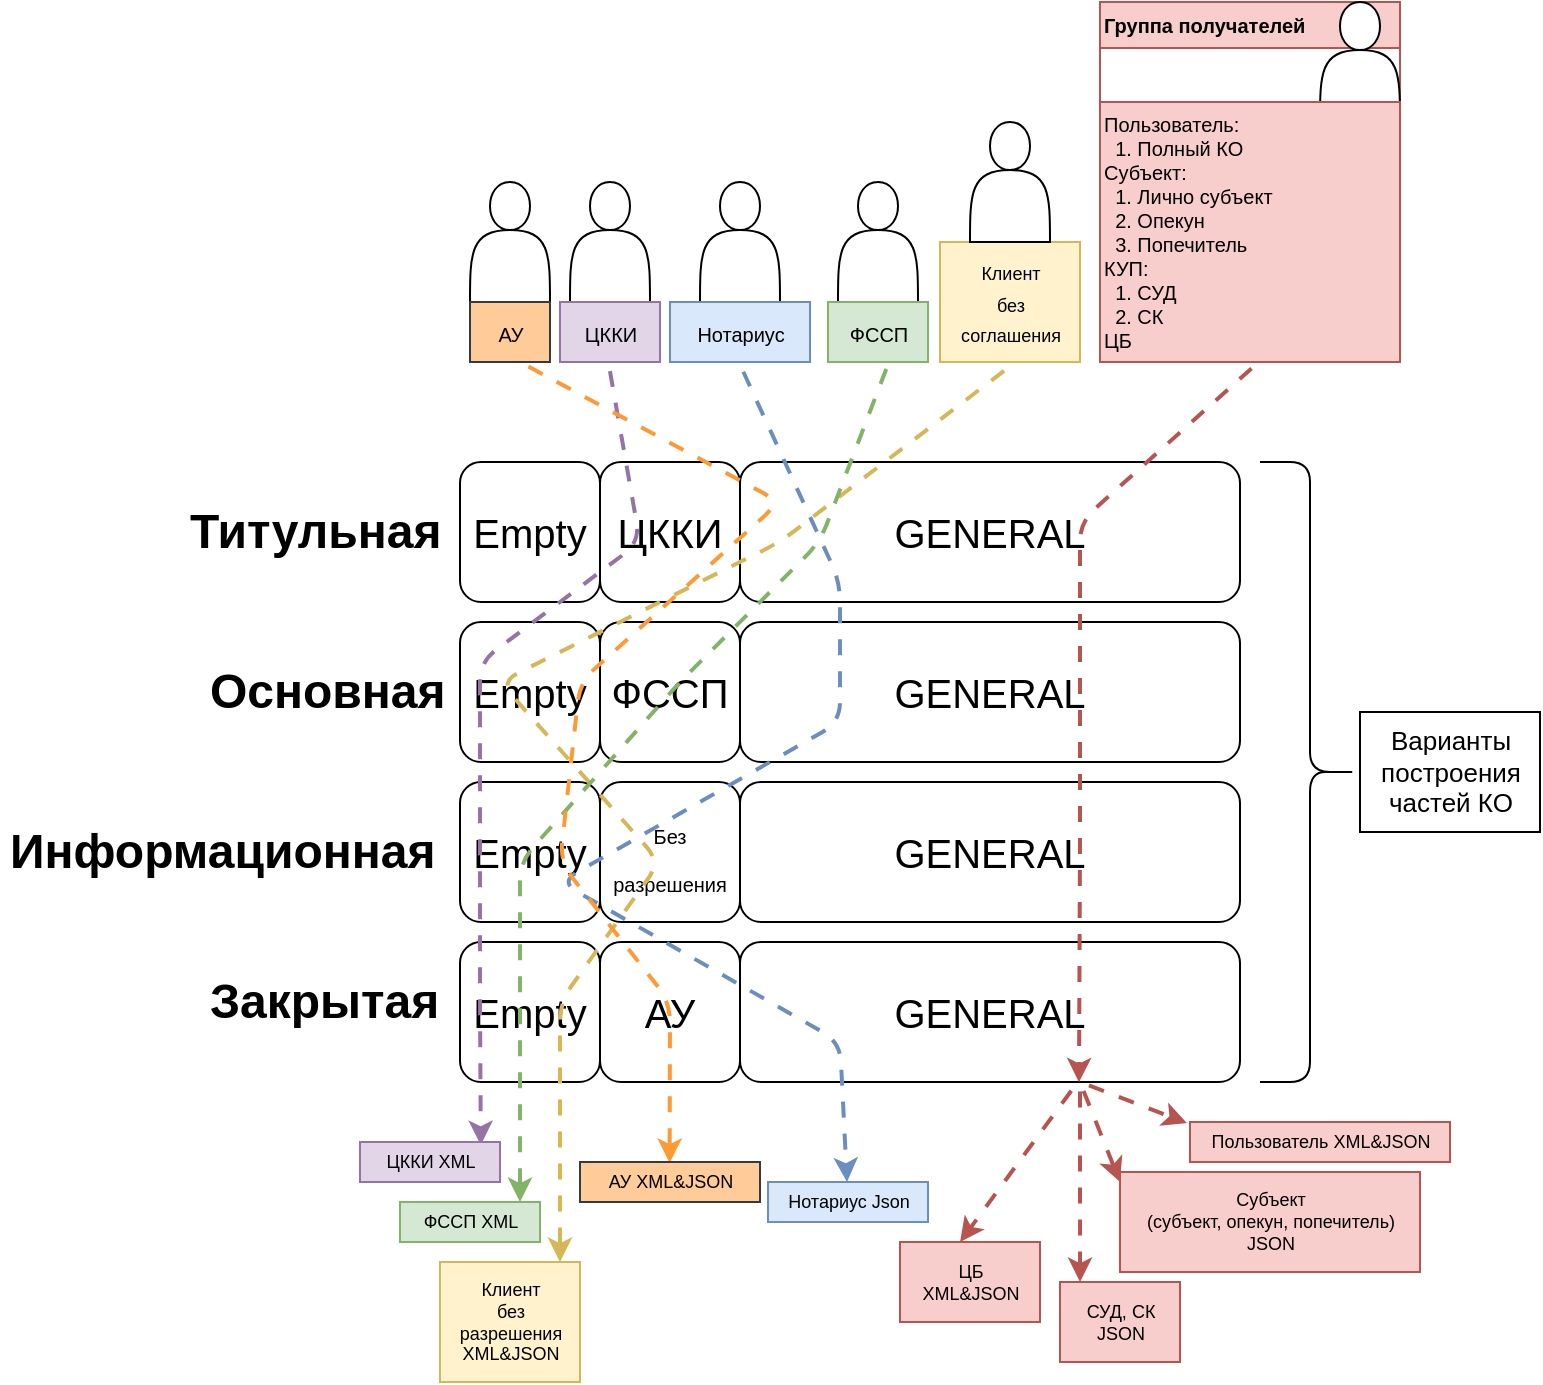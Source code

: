 <mxfile version="20.2.6" type="github">
  <diagram id="HpmNJZ4S2sPcuRV42RLy" name="Page-1">
    <mxGraphModel dx="1237" dy="1844" grid="1" gridSize="10" guides="1" tooltips="1" connect="1" arrows="1" fold="1" page="1" pageScale="1" pageWidth="827" pageHeight="1169" math="0" shadow="0">
      <root>
        <mxCell id="0" />
        <mxCell id="1" parent="0" />
        <mxCell id="Vm2ZW-4iMKkyB53sfb6V-6" value="&lt;font style=&quot;font-size: 20px;&quot;&gt;GENERAL&lt;/font&gt;" style="rounded=1;whiteSpace=wrap;html=1;sketch=0;" parent="1" vertex="1">
          <mxGeometry x="370" y="120" width="250" height="70" as="geometry" />
        </mxCell>
        <mxCell id="Vm2ZW-4iMKkyB53sfb6V-8" value="&lt;h1&gt;Титульная&lt;/h1&gt;" style="text;html=1;strokeColor=none;fillColor=none;spacing=5;spacingTop=-20;whiteSpace=wrap;overflow=hidden;rounded=0;sketch=0;" parent="1" vertex="1">
          <mxGeometry x="90" y="135" width="140" height="40" as="geometry" />
        </mxCell>
        <mxCell id="Vm2ZW-4iMKkyB53sfb6V-9" value="&lt;font style=&quot;font-size: 20px;&quot;&gt;GENERAL&lt;/font&gt;" style="rounded=1;whiteSpace=wrap;html=1;sketch=0;" parent="1" vertex="1">
          <mxGeometry x="370" y="200" width="250" height="70" as="geometry" />
        </mxCell>
        <mxCell id="Vm2ZW-4iMKkyB53sfb6V-10" value="ФССП" style="rounded=1;whiteSpace=wrap;html=1;sketch=0;fontSize=20;" parent="1" vertex="1">
          <mxGeometry x="300" y="200" width="70" height="70" as="geometry" />
        </mxCell>
        <mxCell id="Vm2ZW-4iMKkyB53sfb6V-11" value="&lt;h1&gt;Основная&lt;/h1&gt;" style="text;html=1;strokeColor=none;fillColor=none;spacing=5;spacingTop=-20;whiteSpace=wrap;overflow=hidden;rounded=0;sketch=0;" parent="1" vertex="1">
          <mxGeometry x="100" y="215" width="140" height="40" as="geometry" />
        </mxCell>
        <mxCell id="Vm2ZW-4iMKkyB53sfb6V-12" value="Empty" style="rounded=1;whiteSpace=wrap;html=1;sketch=0;fontSize=20;" parent="1" vertex="1">
          <mxGeometry x="230" y="120" width="70" height="70" as="geometry" />
        </mxCell>
        <mxCell id="Vm2ZW-4iMKkyB53sfb6V-13" value="Empty" style="rounded=1;whiteSpace=wrap;html=1;sketch=0;fontSize=20;" parent="1" vertex="1">
          <mxGeometry x="230" y="200" width="70" height="70" as="geometry" />
        </mxCell>
        <mxCell id="Vm2ZW-4iMKkyB53sfb6V-14" value="&lt;font style=&quot;font-size: 20px;&quot;&gt;GENERAL&lt;/font&gt;" style="rounded=1;whiteSpace=wrap;html=1;sketch=0;" parent="1" vertex="1">
          <mxGeometry x="370" y="280" width="250" height="70" as="geometry" />
        </mxCell>
        <mxCell id="Vm2ZW-4iMKkyB53sfb6V-16" value="&lt;h1&gt;Информационная&lt;/h1&gt;" style="text;html=1;strokeColor=none;fillColor=none;spacing=5;spacingTop=-20;whiteSpace=wrap;overflow=hidden;rounded=0;sketch=0;" parent="1" vertex="1">
          <mxGeometry y="295" width="230" height="40" as="geometry" />
        </mxCell>
        <mxCell id="Vm2ZW-4iMKkyB53sfb6V-17" value="Empty" style="rounded=1;whiteSpace=wrap;html=1;sketch=0;fontSize=20;" parent="1" vertex="1">
          <mxGeometry x="230" y="280" width="70" height="70" as="geometry" />
        </mxCell>
        <mxCell id="Vm2ZW-4iMKkyB53sfb6V-21" value="Empty" style="rounded=1;whiteSpace=wrap;html=1;sketch=0;fontSize=20;" parent="1" vertex="1">
          <mxGeometry x="230" y="360" width="70" height="70" as="geometry" />
        </mxCell>
        <mxCell id="Vm2ZW-4iMKkyB53sfb6V-22" value="&lt;h1&gt;Закрытая&lt;/h1&gt;" style="text;html=1;strokeColor=none;fillColor=none;spacing=5;spacingTop=-20;whiteSpace=wrap;overflow=hidden;rounded=0;sketch=0;" parent="1" vertex="1">
          <mxGeometry x="100" y="370" width="140" height="40" as="geometry" />
        </mxCell>
        <mxCell id="Vm2ZW-4iMKkyB53sfb6V-23" value="&lt;span style=&quot;font-size: 10px;&quot;&gt;Без разрешения&lt;/span&gt;" style="rounded=1;whiteSpace=wrap;html=1;sketch=0;fontSize=20;" parent="1" vertex="1">
          <mxGeometry x="300" y="280" width="70" height="70" as="geometry" />
        </mxCell>
        <mxCell id="Vm2ZW-4iMKkyB53sfb6V-24" value="&lt;font style=&quot;font-size: 20px;&quot;&gt;GENERAL&lt;/font&gt;" style="rounded=1;whiteSpace=wrap;html=1;sketch=0;" parent="1" vertex="1">
          <mxGeometry x="370" y="360" width="250" height="70" as="geometry" />
        </mxCell>
        <mxCell id="Vm2ZW-4iMKkyB53sfb6V-25" value="АУ" style="rounded=1;whiteSpace=wrap;html=1;sketch=0;fontSize=20;" parent="1" vertex="1">
          <mxGeometry x="300" y="360" width="70" height="70" as="geometry" />
        </mxCell>
        <mxCell id="Vm2ZW-4iMKkyB53sfb6V-31" value="Группа получателей" style="swimlane;sketch=0;fontSize=10;fillColor=#f8cecc;strokeColor=#b85450;align=left;" parent="1" vertex="1">
          <mxGeometry x="550" y="-110" width="150" height="180" as="geometry">
            <mxRectangle x="480" y="-110" width="140" height="30" as="alternateBounds" />
          </mxGeometry>
        </mxCell>
        <mxCell id="Vm2ZW-4iMKkyB53sfb6V-32" value="" style="shape=actor;whiteSpace=wrap;html=1;sketch=0;fontSize=10;" parent="Vm2ZW-4iMKkyB53sfb6V-31" vertex="1">
          <mxGeometry x="110" width="40" height="60" as="geometry" />
        </mxCell>
        <mxCell id="Vm2ZW-4iMKkyB53sfb6V-33" value="Пользователь:&lt;br&gt;&lt;span style=&quot;white-space: pre;&quot;&gt;	&lt;/span&gt;&lt;span style=&quot;white-space: pre;&quot;&gt;	&lt;/span&gt;1. Полный КО&lt;br&gt;Субъект:&lt;br&gt;&lt;span style=&quot;white-space: pre;&quot;&gt;	&lt;/span&gt;&lt;span style=&quot;white-space: pre;&quot;&gt;	&lt;/span&gt;1. Лично субъект&lt;br&gt;&lt;span style=&quot;white-space: pre;&quot;&gt;	&lt;/span&gt;&lt;span style=&quot;white-space: pre;&quot;&gt;	&lt;/span&gt;2. Опекун&lt;br&gt;&lt;span style=&quot;white-space: pre;&quot;&gt;	&lt;/span&gt;&lt;span style=&quot;white-space: pre;&quot;&gt;	&lt;/span&gt;3. Попечитель&lt;br&gt;КУП:&lt;br&gt;&lt;span style=&quot;white-space: pre;&quot;&gt;	&lt;/span&gt;&lt;span style=&quot;white-space: pre;&quot;&gt;	&lt;/span&gt;1. СУД&lt;br&gt;&lt;span style=&quot;white-space: pre;&quot;&gt;	&lt;/span&gt;&lt;span style=&quot;white-space: pre;&quot;&gt;	&lt;/span&gt;2. СК&lt;br&gt;ЦБ" style="text;html=1;align=left;verticalAlign=middle;resizable=0;points=[];autosize=1;strokeColor=#b85450;fillColor=#f8cecc;fontSize=10;" parent="Vm2ZW-4iMKkyB53sfb6V-31" vertex="1">
          <mxGeometry y="50" width="150" height="130" as="geometry" />
        </mxCell>
        <mxCell id="Vm2ZW-4iMKkyB53sfb6V-36" value="" style="endArrow=classic;html=1;rounded=1;fontSize=10;exitX=0.529;exitY=1;exitDx=0;exitDy=0;exitPerimeter=0;fillColor=#f8cecc;strokeColor=#b85450;flowAnimation=1;strokeWidth=2;entryX=0.678;entryY=1.002;entryDx=0;entryDy=0;entryPerimeter=0;" parent="1" source="Vm2ZW-4iMKkyB53sfb6V-33" edge="1" target="Vm2ZW-4iMKkyB53sfb6V-24">
          <mxGeometry width="50" height="50" relative="1" as="geometry">
            <mxPoint x="490" y="70" as="sourcePoint" />
            <mxPoint x="540" y="390" as="targetPoint" />
            <Array as="points">
              <mxPoint x="540" y="150" />
              <mxPoint x="540" y="230" />
              <mxPoint x="540" y="310" />
            </Array>
          </mxGeometry>
        </mxCell>
        <mxCell id="Vm2ZW-4iMKkyB53sfb6V-37" value="" style="shape=curlyBracket;whiteSpace=wrap;html=1;rounded=1;flipH=1;sketch=0;fontSize=10;" parent="1" vertex="1">
          <mxGeometry x="630" y="120" width="50" height="310" as="geometry" />
        </mxCell>
        <mxCell id="Vm2ZW-4iMKkyB53sfb6V-38" value="&lt;font style=&quot;font-size: 13px;&quot;&gt;Варианты &lt;br&gt;построения &lt;br&gt;частей КО&lt;/font&gt;" style="text;html=1;align=center;verticalAlign=middle;resizable=0;points=[];autosize=1;strokeColor=default;fillColor=none;fontSize=10;" parent="1" vertex="1">
          <mxGeometry x="680" y="245" width="90" height="60" as="geometry" />
        </mxCell>
        <mxCell id="Vm2ZW-4iMKkyB53sfb6V-40" value="ЦККИ" style="rounded=1;whiteSpace=wrap;html=1;sketch=0;fontSize=20;" parent="1" vertex="1">
          <mxGeometry x="300" y="120" width="70" height="70" as="geometry" />
        </mxCell>
        <mxCell id="Vm2ZW-4iMKkyB53sfb6V-47" value="" style="endArrow=classic;html=1;rounded=1;fontSize=9;exitX=0.512;exitY=1.025;exitDx=0;exitDy=0;exitPerimeter=0;fillColor=#fff2cc;strokeColor=#d6b656;comic=0;snapToPoint=1;endSize=6;targetPerimeterSpacing=0;sourcePerimeterSpacing=0;strokeWidth=2;startArrow=none;startFill=0;flowAnimation=1;entryX=0.857;entryY=0;entryDx=0;entryDy=0;entryPerimeter=0;" parent="1" source="Vm2ZW-4iMKkyB53sfb6V-42" target="Vm2ZW-4iMKkyB53sfb6V-68" edge="1">
          <mxGeometry width="50" height="50" relative="1" as="geometry">
            <mxPoint x="520" y="130" as="sourcePoint" />
            <mxPoint x="290" y="470" as="targetPoint" />
            <Array as="points">
              <mxPoint x="390" y="160" />
              <mxPoint x="250" y="230" />
              <mxPoint x="330" y="320" />
              <mxPoint x="280" y="390" />
            </Array>
          </mxGeometry>
        </mxCell>
        <mxCell id="Vm2ZW-4iMKkyB53sfb6V-48" value="" style="group" parent="1" vertex="1" connectable="0">
          <mxGeometry x="280" y="-20" width="50" height="90" as="geometry" />
        </mxCell>
        <mxCell id="Vm2ZW-4iMKkyB53sfb6V-45" value="" style="shape=actor;whiteSpace=wrap;html=1;sketch=0;fontSize=13;strokeColor=default;" parent="Vm2ZW-4iMKkyB53sfb6V-48" vertex="1">
          <mxGeometry x="5" width="40" height="60" as="geometry" />
        </mxCell>
        <mxCell id="Vm2ZW-4iMKkyB53sfb6V-46" value="&lt;font size=&quot;1&quot;&gt;ЦККИ&lt;br&gt;&lt;/font&gt;" style="text;html=1;align=center;verticalAlign=middle;resizable=0;points=[];autosize=1;strokeColor=#9673a6;fillColor=#e1d5e7;fontSize=13;" parent="Vm2ZW-4iMKkyB53sfb6V-48" vertex="1">
          <mxGeometry y="60" width="50" height="30" as="geometry" />
        </mxCell>
        <mxCell id="Vm2ZW-4iMKkyB53sfb6V-50" value="" style="group" parent="1" vertex="1" connectable="0">
          <mxGeometry x="470" y="-50" width="70" height="120" as="geometry" />
        </mxCell>
        <mxCell id="Vm2ZW-4iMKkyB53sfb6V-42" value="&lt;font style=&quot;font-size: 9px;&quot;&gt;Клиент &lt;br&gt;без &lt;br&gt;соглашения&lt;/font&gt;" style="text;html=1;align=center;verticalAlign=middle;resizable=0;points=[];autosize=1;strokeColor=#d6b656;fillColor=#fff2cc;fontSize=13;" parent="Vm2ZW-4iMKkyB53sfb6V-50" vertex="1">
          <mxGeometry y="60" width="70" height="60" as="geometry" />
        </mxCell>
        <mxCell id="Vm2ZW-4iMKkyB53sfb6V-41" value="" style="shape=actor;whiteSpace=wrap;html=1;sketch=0;fontSize=13;strokeColor=default;" parent="Vm2ZW-4iMKkyB53sfb6V-50" vertex="1">
          <mxGeometry x="15" width="40" height="60" as="geometry" />
        </mxCell>
        <mxCell id="Vm2ZW-4iMKkyB53sfb6V-51" value="" style="endArrow=classic;html=1;rounded=1;fontSize=9;exitX=0.483;exitY=0.994;exitDx=0;exitDy=0;exitPerimeter=0;fillColor=#e1d5e7;strokeColor=#9673a6;comic=0;snapToPoint=1;endSize=6;targetPerimeterSpacing=0;sourcePerimeterSpacing=0;strokeWidth=2;startArrow=none;startFill=0;flowAnimation=1;entryX=0.863;entryY=0.076;entryDx=0;entryDy=0;entryPerimeter=0;" parent="1" source="Vm2ZW-4iMKkyB53sfb6V-46" target="Vm2ZW-4iMKkyB53sfb6V-71" edge="1">
          <mxGeometry width="50" height="50" relative="1" as="geometry">
            <mxPoint x="445.84" y="81.5" as="sourcePoint" />
            <mxPoint x="240" y="470" as="targetPoint" />
            <Array as="points">
              <mxPoint x="320" y="160" />
              <mxPoint x="240" y="220" />
              <mxPoint x="240" y="310" />
              <mxPoint x="240" y="390" />
            </Array>
          </mxGeometry>
        </mxCell>
        <mxCell id="Vm2ZW-4iMKkyB53sfb6V-52" value="" style="group" parent="1" vertex="1" connectable="0">
          <mxGeometry x="414" y="-20" width="50" height="90" as="geometry" />
        </mxCell>
        <mxCell id="Vm2ZW-4iMKkyB53sfb6V-53" value="" style="shape=actor;whiteSpace=wrap;html=1;sketch=0;fontSize=13;strokeColor=default;" parent="Vm2ZW-4iMKkyB53sfb6V-52" vertex="1">
          <mxGeometry x="5" width="40" height="60" as="geometry" />
        </mxCell>
        <mxCell id="Vm2ZW-4iMKkyB53sfb6V-54" value="&lt;font size=&quot;1&quot;&gt;ФССП&lt;br&gt;&lt;/font&gt;" style="text;html=1;align=center;verticalAlign=middle;resizable=0;points=[];autosize=1;strokeColor=#82b366;fillColor=#d5e8d4;fontSize=13;" parent="Vm2ZW-4iMKkyB53sfb6V-52" vertex="1">
          <mxGeometry y="60" width="50" height="30" as="geometry" />
        </mxCell>
        <mxCell id="Vm2ZW-4iMKkyB53sfb6V-55" value="" style="endArrow=classic;html=1;rounded=1;fontSize=9;exitX=0.617;exitY=0.967;exitDx=0;exitDy=0;exitPerimeter=0;fillColor=#d5e8d4;strokeColor=#82b366;comic=0;snapToPoint=1;endSize=6;targetPerimeterSpacing=0;sourcePerimeterSpacing=0;strokeWidth=2;startArrow=none;startFill=0;flowAnimation=1;" parent="1" source="Vm2ZW-4iMKkyB53sfb6V-54" edge="1">
          <mxGeometry width="50" height="50" relative="1" as="geometry">
            <mxPoint x="445.84" y="81.5" as="sourcePoint" />
            <mxPoint x="260" y="490" as="targetPoint" />
            <Array as="points">
              <mxPoint x="410" y="160" />
              <mxPoint x="340" y="230" />
              <mxPoint x="260" y="320" />
            </Array>
          </mxGeometry>
        </mxCell>
        <mxCell id="Vm2ZW-4iMKkyB53sfb6V-56" value="" style="group" parent="1" vertex="1" connectable="0">
          <mxGeometry x="340" y="-20" width="60" height="90" as="geometry" />
        </mxCell>
        <mxCell id="Vm2ZW-4iMKkyB53sfb6V-57" value="" style="shape=actor;whiteSpace=wrap;html=1;sketch=0;fontSize=13;strokeColor=default;" parent="Vm2ZW-4iMKkyB53sfb6V-56" vertex="1">
          <mxGeometry x="10" width="40" height="60" as="geometry" />
        </mxCell>
        <mxCell id="Vm2ZW-4iMKkyB53sfb6V-58" value="&lt;font size=&quot;1&quot;&gt;Нотариус&lt;br&gt;&lt;/font&gt;" style="text;html=1;align=center;verticalAlign=middle;resizable=0;points=[];autosize=1;strokeColor=#6c8ebf;fillColor=#dae8fc;fontSize=13;" parent="Vm2ZW-4iMKkyB53sfb6V-56" vertex="1">
          <mxGeometry x="-5" y="60" width="70" height="30" as="geometry" />
        </mxCell>
        <mxCell id="Vm2ZW-4iMKkyB53sfb6V-59" value="" style="endArrow=classic;html=1;rounded=1;fontSize=9;exitX=0.495;exitY=1.017;exitDx=0;exitDy=0;exitPerimeter=0;fillColor=#dae8fc;strokeColor=#6c8ebf;comic=0;snapToPoint=1;endSize=6;targetPerimeterSpacing=0;sourcePerimeterSpacing=0;strokeWidth=2;startArrow=none;startFill=0;flowAnimation=1;" parent="1" source="Vm2ZW-4iMKkyB53sfb6V-58" edge="1" target="U7iWCSA3t5KiNLshfyeG-4">
          <mxGeometry width="50" height="50" relative="1" as="geometry">
            <mxPoint x="371.68" y="81.5" as="sourcePoint" />
            <mxPoint x="400" y="460" as="targetPoint" />
            <Array as="points">
              <mxPoint x="420" y="180" />
              <mxPoint x="420" y="250" />
              <mxPoint x="280" y="330" />
              <mxPoint x="420" y="410" />
            </Array>
          </mxGeometry>
        </mxCell>
        <mxCell id="Vm2ZW-4iMKkyB53sfb6V-60" value="" style="group" parent="1" vertex="1" connectable="0">
          <mxGeometry x="230" y="-20" width="50" height="90" as="geometry" />
        </mxCell>
        <mxCell id="Vm2ZW-4iMKkyB53sfb6V-61" value="" style="shape=actor;whiteSpace=wrap;html=1;sketch=0;fontSize=13;strokeColor=default;" parent="Vm2ZW-4iMKkyB53sfb6V-60" vertex="1">
          <mxGeometry x="5" width="40" height="60" as="geometry" />
        </mxCell>
        <mxCell id="Vm2ZW-4iMKkyB53sfb6V-62" value="&lt;font size=&quot;1&quot;&gt;АУ&lt;br&gt;&lt;/font&gt;" style="text;html=1;align=center;verticalAlign=middle;resizable=0;points=[];autosize=1;strokeColor=#36393d;fillColor=#ffcc99;fontSize=13;" parent="Vm2ZW-4iMKkyB53sfb6V-60" vertex="1">
          <mxGeometry x="5" y="60" width="40" height="30" as="geometry" />
        </mxCell>
        <mxCell id="Vm2ZW-4iMKkyB53sfb6V-64" value="" style="endArrow=classic;html=1;rounded=1;fontSize=9;fillColor=#ffcc99;strokeColor=#FF9933;comic=0;snapToPoint=1;endSize=6;targetPerimeterSpacing=0;sourcePerimeterSpacing=0;strokeWidth=2;startArrow=none;startFill=0;flowAnimation=1;entryX=0.498;entryY=0.024;entryDx=0;entryDy=0;entryPerimeter=0;" parent="1" edge="1" target="Vm2ZW-4iMKkyB53sfb6V-67">
          <mxGeometry width="50" height="50" relative="1" as="geometry">
            <mxPoint x="260" y="70" as="sourcePoint" />
            <mxPoint x="340" y="470" as="targetPoint" />
            <Array as="points">
              <mxPoint x="390" y="140" />
              <mxPoint x="290" y="230" />
              <mxPoint x="280" y="320" />
              <mxPoint x="335" y="390" />
            </Array>
          </mxGeometry>
        </mxCell>
        <mxCell id="Vm2ZW-4iMKkyB53sfb6V-67" value="АУ XML&amp;amp;JSON" style="text;html=1;align=center;verticalAlign=middle;resizable=0;points=[];autosize=1;strokeColor=#36393d;fillColor=#ffcc99;fontSize=9;" parent="1" vertex="1">
          <mxGeometry x="290" y="470" width="90" height="20" as="geometry" />
        </mxCell>
        <mxCell id="Vm2ZW-4iMKkyB53sfb6V-68" value="Клиент &lt;br&gt;без &lt;br&gt;разрешения&lt;br&gt;XML&amp;amp;JSON" style="text;html=1;align=center;verticalAlign=middle;resizable=0;points=[];autosize=1;strokeColor=#d6b656;fillColor=#fff2cc;fontSize=9;" parent="1" vertex="1">
          <mxGeometry x="220" y="520" width="70" height="60" as="geometry" />
        </mxCell>
        <mxCell id="Vm2ZW-4iMKkyB53sfb6V-70" value="ФССП XML" style="text;html=1;align=center;verticalAlign=middle;resizable=0;points=[];autosize=1;strokeColor=#82b366;fillColor=#d5e8d4;fontSize=9;" parent="1" vertex="1">
          <mxGeometry x="200" y="490" width="70" height="20" as="geometry" />
        </mxCell>
        <mxCell id="Vm2ZW-4iMKkyB53sfb6V-71" value="ЦККИ XML" style="text;html=1;align=center;verticalAlign=middle;resizable=0;points=[];autosize=1;strokeColor=#9673a6;fillColor=#e1d5e7;fontSize=9;" parent="1" vertex="1">
          <mxGeometry x="180" y="460" width="70" height="20" as="geometry" />
        </mxCell>
        <mxCell id="U7iWCSA3t5KiNLshfyeG-4" value="Нотариус Json" style="text;html=1;align=center;verticalAlign=middle;resizable=0;points=[];autosize=1;strokeColor=#6c8ebf;fillColor=#dae8fc;fontSize=9;" vertex="1" parent="1">
          <mxGeometry x="384" y="480" width="80" height="20" as="geometry" />
        </mxCell>
        <mxCell id="U7iWCSA3t5KiNLshfyeG-11" value="Пользователь XML&amp;amp;JSON" style="text;html=1;align=center;verticalAlign=middle;resizable=0;points=[];autosize=1;strokeColor=#b85450;fillColor=#f8cecc;fontSize=9;" vertex="1" parent="1">
          <mxGeometry x="595" y="450" width="130" height="20" as="geometry" />
        </mxCell>
        <mxCell id="U7iWCSA3t5KiNLshfyeG-12" value="Субъект &lt;br&gt;(субъект, опекун, попечитель)&lt;br&gt;JSON" style="text;html=1;align=center;verticalAlign=middle;resizable=0;points=[];autosize=1;strokeColor=#b85450;fillColor=#f8cecc;fontSize=9;" vertex="1" parent="1">
          <mxGeometry x="560" y="475" width="150" height="50" as="geometry" />
        </mxCell>
        <mxCell id="U7iWCSA3t5KiNLshfyeG-13" value="СУД, СК&lt;br&gt;JSON" style="text;html=1;align=center;verticalAlign=middle;resizable=0;points=[];autosize=1;strokeColor=#b85450;fillColor=#f8cecc;fontSize=9;" vertex="1" parent="1">
          <mxGeometry x="530" y="530" width="60" height="40" as="geometry" />
        </mxCell>
        <mxCell id="U7iWCSA3t5KiNLshfyeG-14" value="ЦБ&lt;br&gt;XML&amp;amp;JSON" style="text;html=1;align=center;verticalAlign=middle;resizable=0;points=[];autosize=1;strokeColor=#b85450;fillColor=#f8cecc;fontSize=9;" vertex="1" parent="1">
          <mxGeometry x="450" y="510" width="70" height="40" as="geometry" />
        </mxCell>
        <mxCell id="U7iWCSA3t5KiNLshfyeG-17" value="" style="endArrow=classic;html=1;rounded=1;comic=0;fontSize=9;sourcePerimeterSpacing=0;targetPerimeterSpacing=0;strokeColor=#b85450;strokeWidth=2;exitX=0.674;exitY=1.007;exitDx=0;exitDy=0;exitPerimeter=0;entryX=0.429;entryY=0;entryDx=0;entryDy=0;entryPerimeter=0;fillColor=#f8cecc;flowAnimation=1;" edge="1" parent="1" source="Vm2ZW-4iMKkyB53sfb6V-24" target="U7iWCSA3t5KiNLshfyeG-14">
          <mxGeometry width="50" height="50" relative="1" as="geometry">
            <mxPoint x="460" y="490" as="sourcePoint" />
            <mxPoint x="510" y="440" as="targetPoint" />
          </mxGeometry>
        </mxCell>
        <mxCell id="U7iWCSA3t5KiNLshfyeG-18" value="" style="endArrow=classic;html=1;rounded=1;comic=0;fontSize=9;sourcePerimeterSpacing=0;targetPerimeterSpacing=0;strokeColor=#b85450;strokeWidth=2;entryX=0.167;entryY=0;entryDx=0;entryDy=0;entryPerimeter=0;fillColor=#f8cecc;flowAnimation=1;" edge="1" parent="1" target="U7iWCSA3t5KiNLshfyeG-13">
          <mxGeometry width="50" height="50" relative="1" as="geometry">
            <mxPoint x="540" y="430" as="sourcePoint" />
            <mxPoint x="490.03" y="520" as="targetPoint" />
          </mxGeometry>
        </mxCell>
        <mxCell id="U7iWCSA3t5KiNLshfyeG-19" value="" style="endArrow=classic;html=1;rounded=1;comic=0;fontSize=9;sourcePerimeterSpacing=0;targetPerimeterSpacing=0;strokeColor=#b85450;strokeWidth=2;fillColor=#f8cecc;flowAnimation=1;" edge="1" parent="1">
          <mxGeometry width="50" height="50" relative="1" as="geometry">
            <mxPoint x="540" y="430" as="sourcePoint" />
            <mxPoint x="560" y="480" as="targetPoint" />
          </mxGeometry>
        </mxCell>
        <mxCell id="U7iWCSA3t5KiNLshfyeG-20" value="" style="endArrow=classic;html=1;rounded=1;comic=0;fontSize=9;sourcePerimeterSpacing=0;targetPerimeterSpacing=0;strokeColor=#b85450;strokeWidth=2;entryX=-0.012;entryY=0.025;entryDx=0;entryDy=0;entryPerimeter=0;fillColor=#f8cecc;flowAnimation=1;" edge="1" parent="1" target="U7iWCSA3t5KiNLshfyeG-11">
          <mxGeometry width="50" height="50" relative="1" as="geometry">
            <mxPoint x="540" y="430" as="sourcePoint" />
            <mxPoint x="560.02" y="550" as="targetPoint" />
          </mxGeometry>
        </mxCell>
      </root>
    </mxGraphModel>
  </diagram>
</mxfile>
